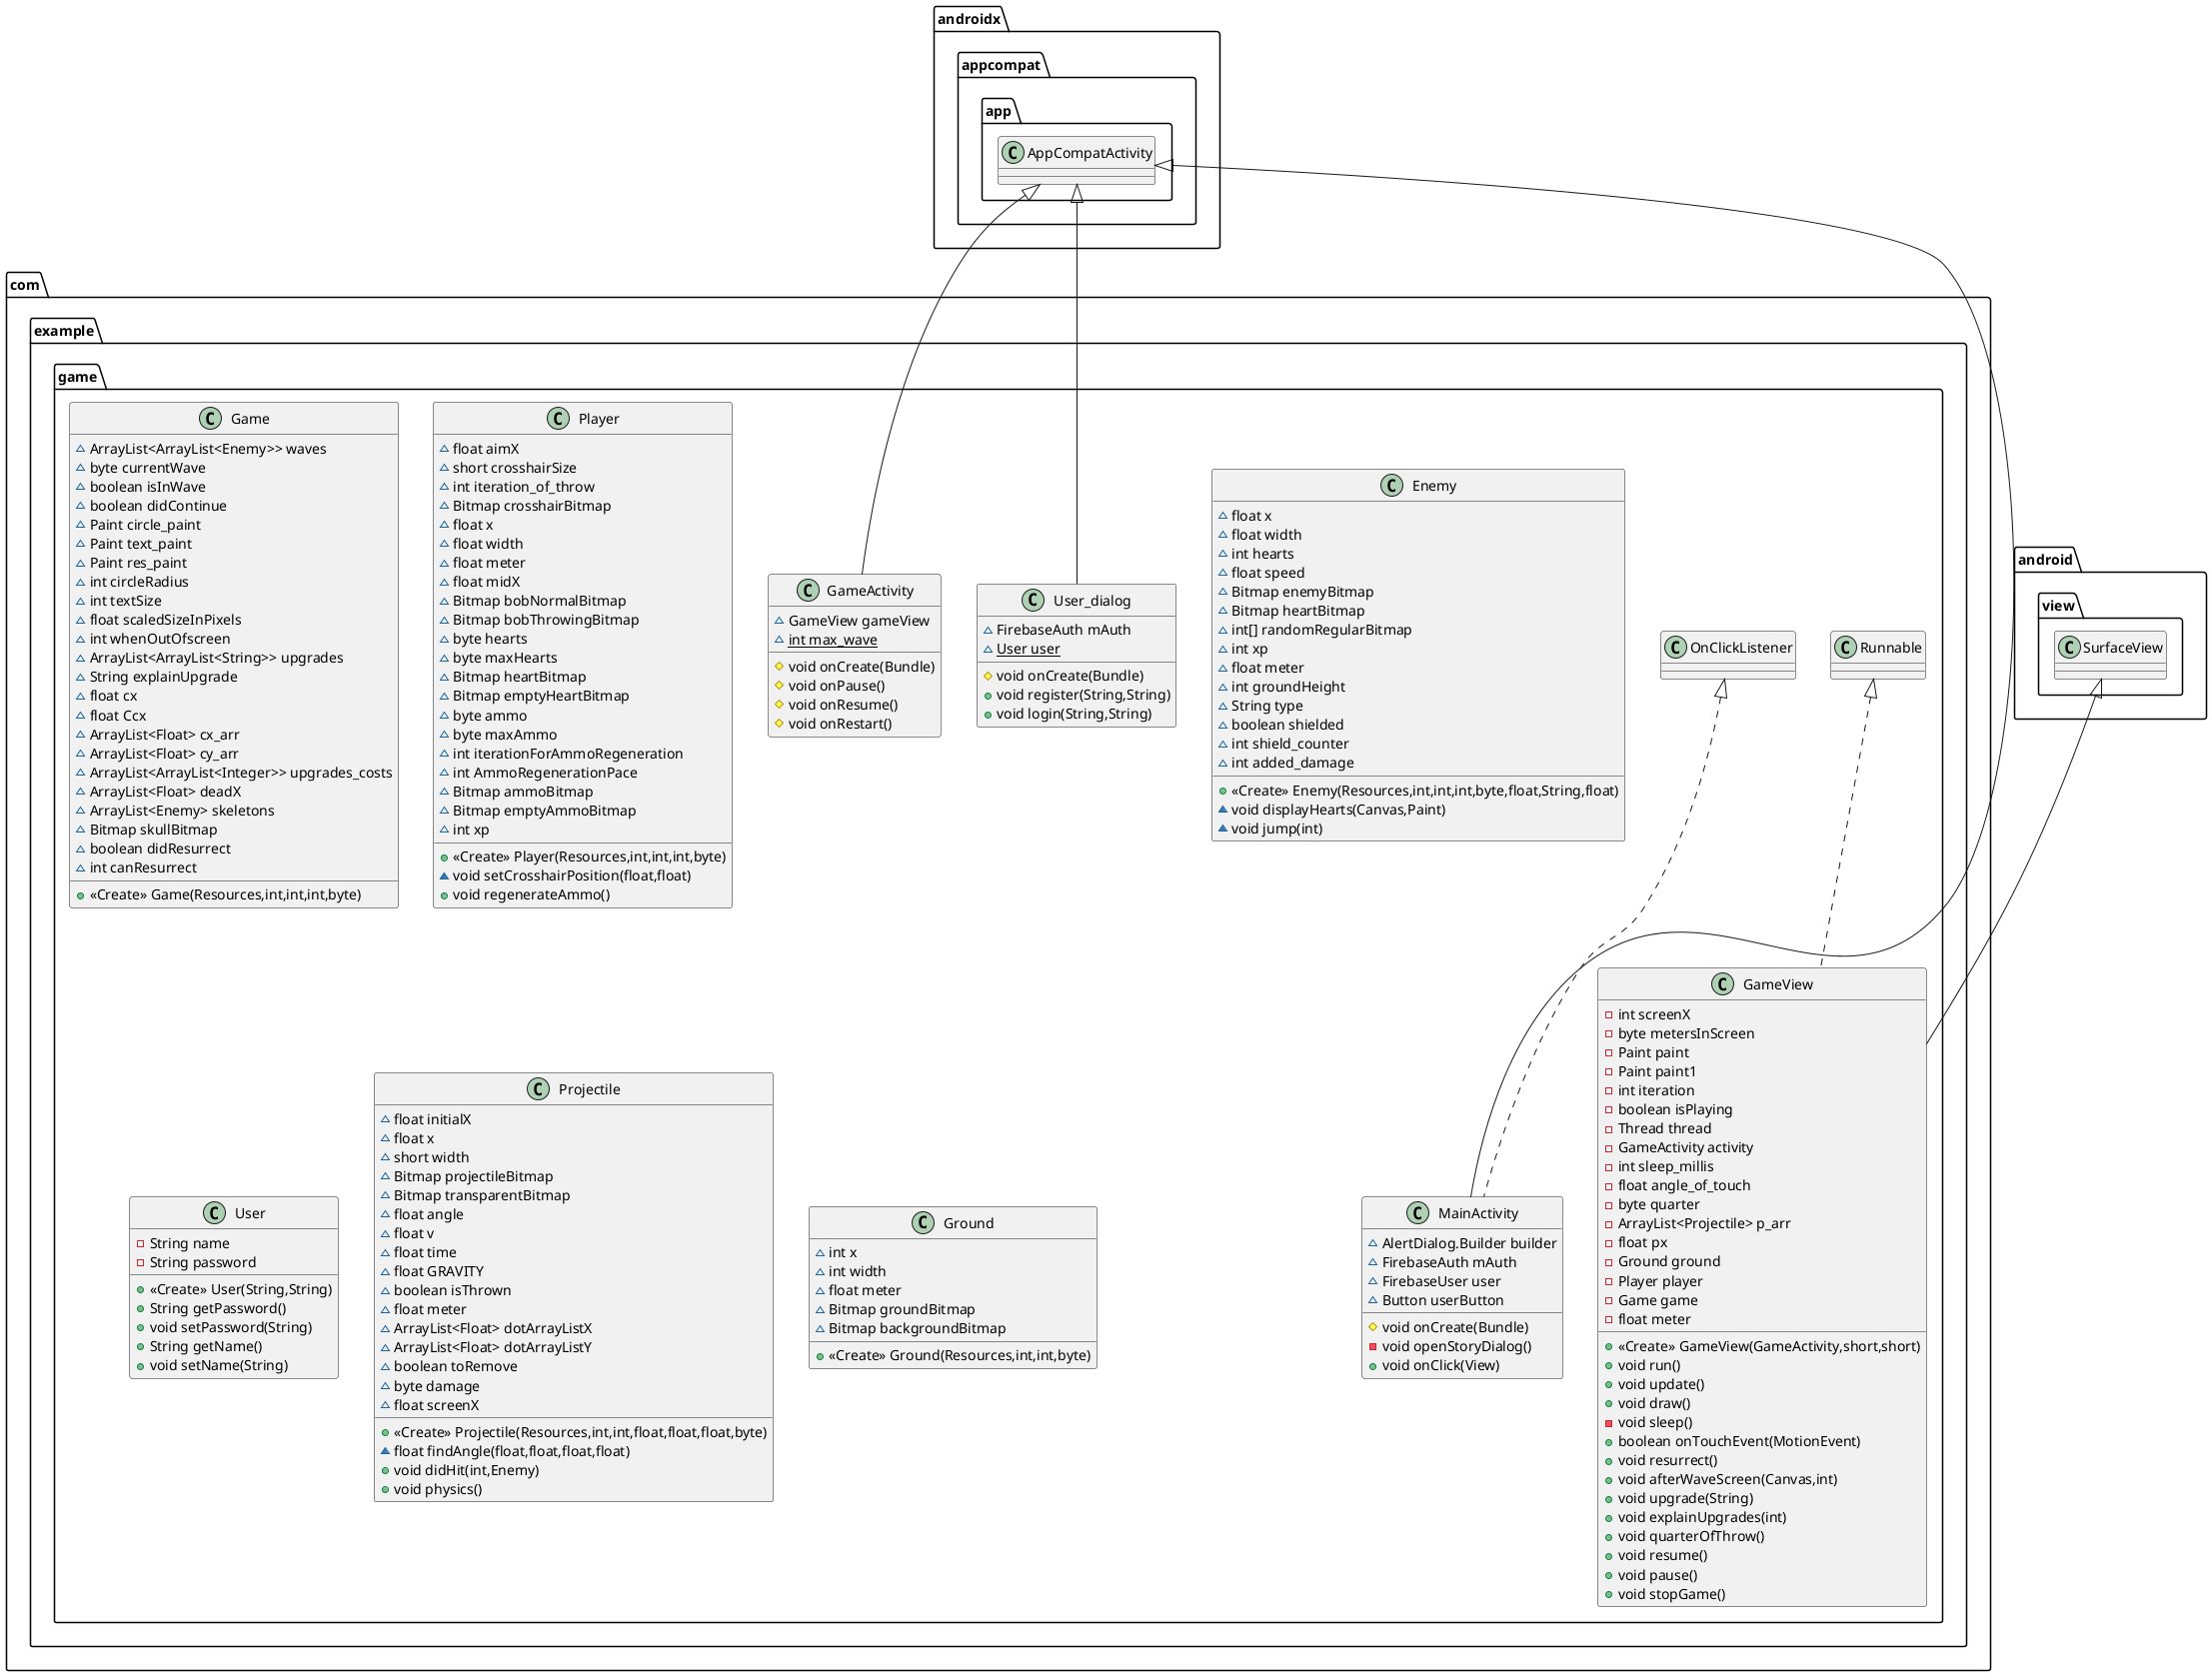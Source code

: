 @startuml
class com.example.game.Game {
~ ArrayList<ArrayList<Enemy>> waves
~ byte currentWave
~ boolean isInWave
~ boolean didContinue
~ Paint circle_paint
~ Paint text_paint
~ Paint res_paint
~ int circleRadius
~ int textSize
~ float scaledSizeInPixels
~ int whenOutOfscreen
~ ArrayList<ArrayList<String>> upgrades
~ String explainUpgrade
~ float cx
~ float Ccx
~ ArrayList<Float> cx_arr
~ ArrayList<Float> cy_arr
~ ArrayList<ArrayList<Integer>> upgrades_costs
~ ArrayList<Float> deadX
~ ArrayList<Enemy> skeletons
~ Bitmap skullBitmap
~ boolean didResurrect
~ int canResurrect
+ <<Create>> Game(Resources,int,int,int,byte)
}
class com.example.game.GameActivity {
~ GameView gameView
~ {static} int max_wave
# void onCreate(Bundle)
# void onPause()
# void onResume()
# void onRestart()
}
class com.example.game.Player {
~ float aimX
~ short crosshairSize
~ int iteration_of_throw
~ Bitmap crosshairBitmap
~ float x
~ float width
~ float meter
~ float midX
~ Bitmap bobNormalBitmap
~ Bitmap bobThrowingBitmap
~ byte hearts
~ byte maxHearts
~ Bitmap heartBitmap
~ Bitmap emptyHeartBitmap
~ byte ammo
~ byte maxAmmo
~ int iterationForAmmoRegeneration
~ int AmmoRegenerationPace
~ Bitmap ammoBitmap
~ Bitmap emptyAmmoBitmap
~ int xp
+ <<Create>> Player(Resources,int,int,int,byte)
~ void setCrosshairPosition(float,float)
+ void regenerateAmmo()
}
class com.example.game.MainActivity {
~ AlertDialog.Builder builder
~ FirebaseAuth mAuth
~ FirebaseUser user
~ Button userButton
# void onCreate(Bundle)
- void openStoryDialog()
+ void onClick(View)
}
class com.example.game.Enemy {
~ float x
~ float width
~ int hearts
~ float speed
~ Bitmap enemyBitmap
~ Bitmap heartBitmap
~ int[] randomRegularBitmap
~ int xp
~ float meter
~ int groundHeight
~ String type
~ boolean shielded
~ int shield_counter
~ int added_damage
+ <<Create>> Enemy(Resources,int,int,int,byte,float,String,float)
~ void displayHearts(Canvas,Paint)
~ void jump(int)
}
class com.example.game.User_dialog {
~ FirebaseAuth mAuth
~ {static} User user
# void onCreate(Bundle)
+ void register(String,String)
+ void login(String,String)
}
class com.example.game.User {
- String name
- String password
+ <<Create>> User(String,String)
+ String getPassword()
+ void setPassword(String)
+ String getName()
+ void setName(String)
}
class com.example.game.Projectile {
~ float initialX
~ float x
~ short width
~ Bitmap projectileBitmap
~ Bitmap transparentBitmap
~ float angle
~ float v
~ float time
~ float GRAVITY
~ boolean isThrown
~ float meter
~ ArrayList<Float> dotArrayListX
~ ArrayList<Float> dotArrayListY
~ boolean toRemove
~ byte damage
~ float screenX
+ <<Create>> Projectile(Resources,int,int,float,float,float,byte)
~ float findAngle(float,float,float,float)
+ void didHit(int,Enemy)
+ void physics()
}
class com.example.game.Ground {
~ int x
~ int width
~ float meter
~ Bitmap groundBitmap
~ Bitmap backgroundBitmap
+ <<Create>> Ground(Resources,int,int,byte)
}
class com.example.game.GameView {
- int screenX
- byte metersInScreen
- Paint paint
- Paint paint1
- int iteration
- boolean isPlaying
- Thread thread
- GameActivity activity
- int sleep_millis
- float angle_of_touch
- byte quarter
- ArrayList<Projectile> p_arr
- float px
- Ground ground
- Player player
- Game game
- float meter
+ <<Create>> GameView(GameActivity,short,short)
+ void run()
+ void update()
+ void draw()
- void sleep()
+ boolean onTouchEvent(MotionEvent)
+ void resurrect()
+ void afterWaveScreen(Canvas,int)
+ void upgrade(String)
+ void explainUpgrades(int)
+ void quarterOfThrow()
+ void resume()
+ void pause()
+ void stopGame()
}


androidx.appcompat.app.AppCompatActivity <|-- com.example.game.GameActivity
com.example.game.OnClickListener <|.. com.example.game.MainActivity
androidx.appcompat.app.AppCompatActivity <|-- com.example.game.MainActivity
androidx.appcompat.app.AppCompatActivity <|-- com.example.game.User_dialog
com.example.game.Runnable <|.. com.example.game.GameView
android.view.SurfaceView <|-- com.example.game.GameView
@enduml